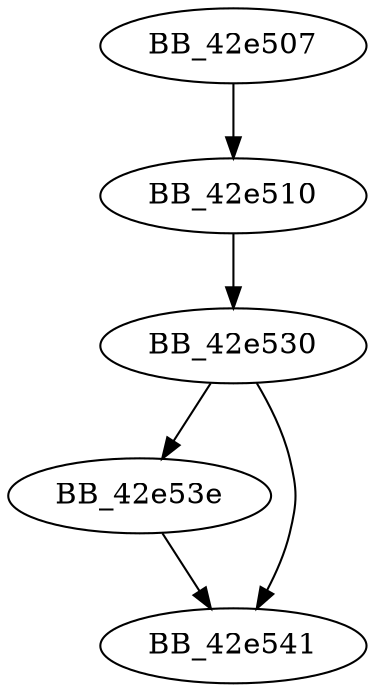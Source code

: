 DiGraph __startOneArgErrorHandling{
BB_42e507->BB_42e510
BB_42e510->BB_42e530
BB_42e530->BB_42e53e
BB_42e530->BB_42e541
BB_42e53e->BB_42e541
}
